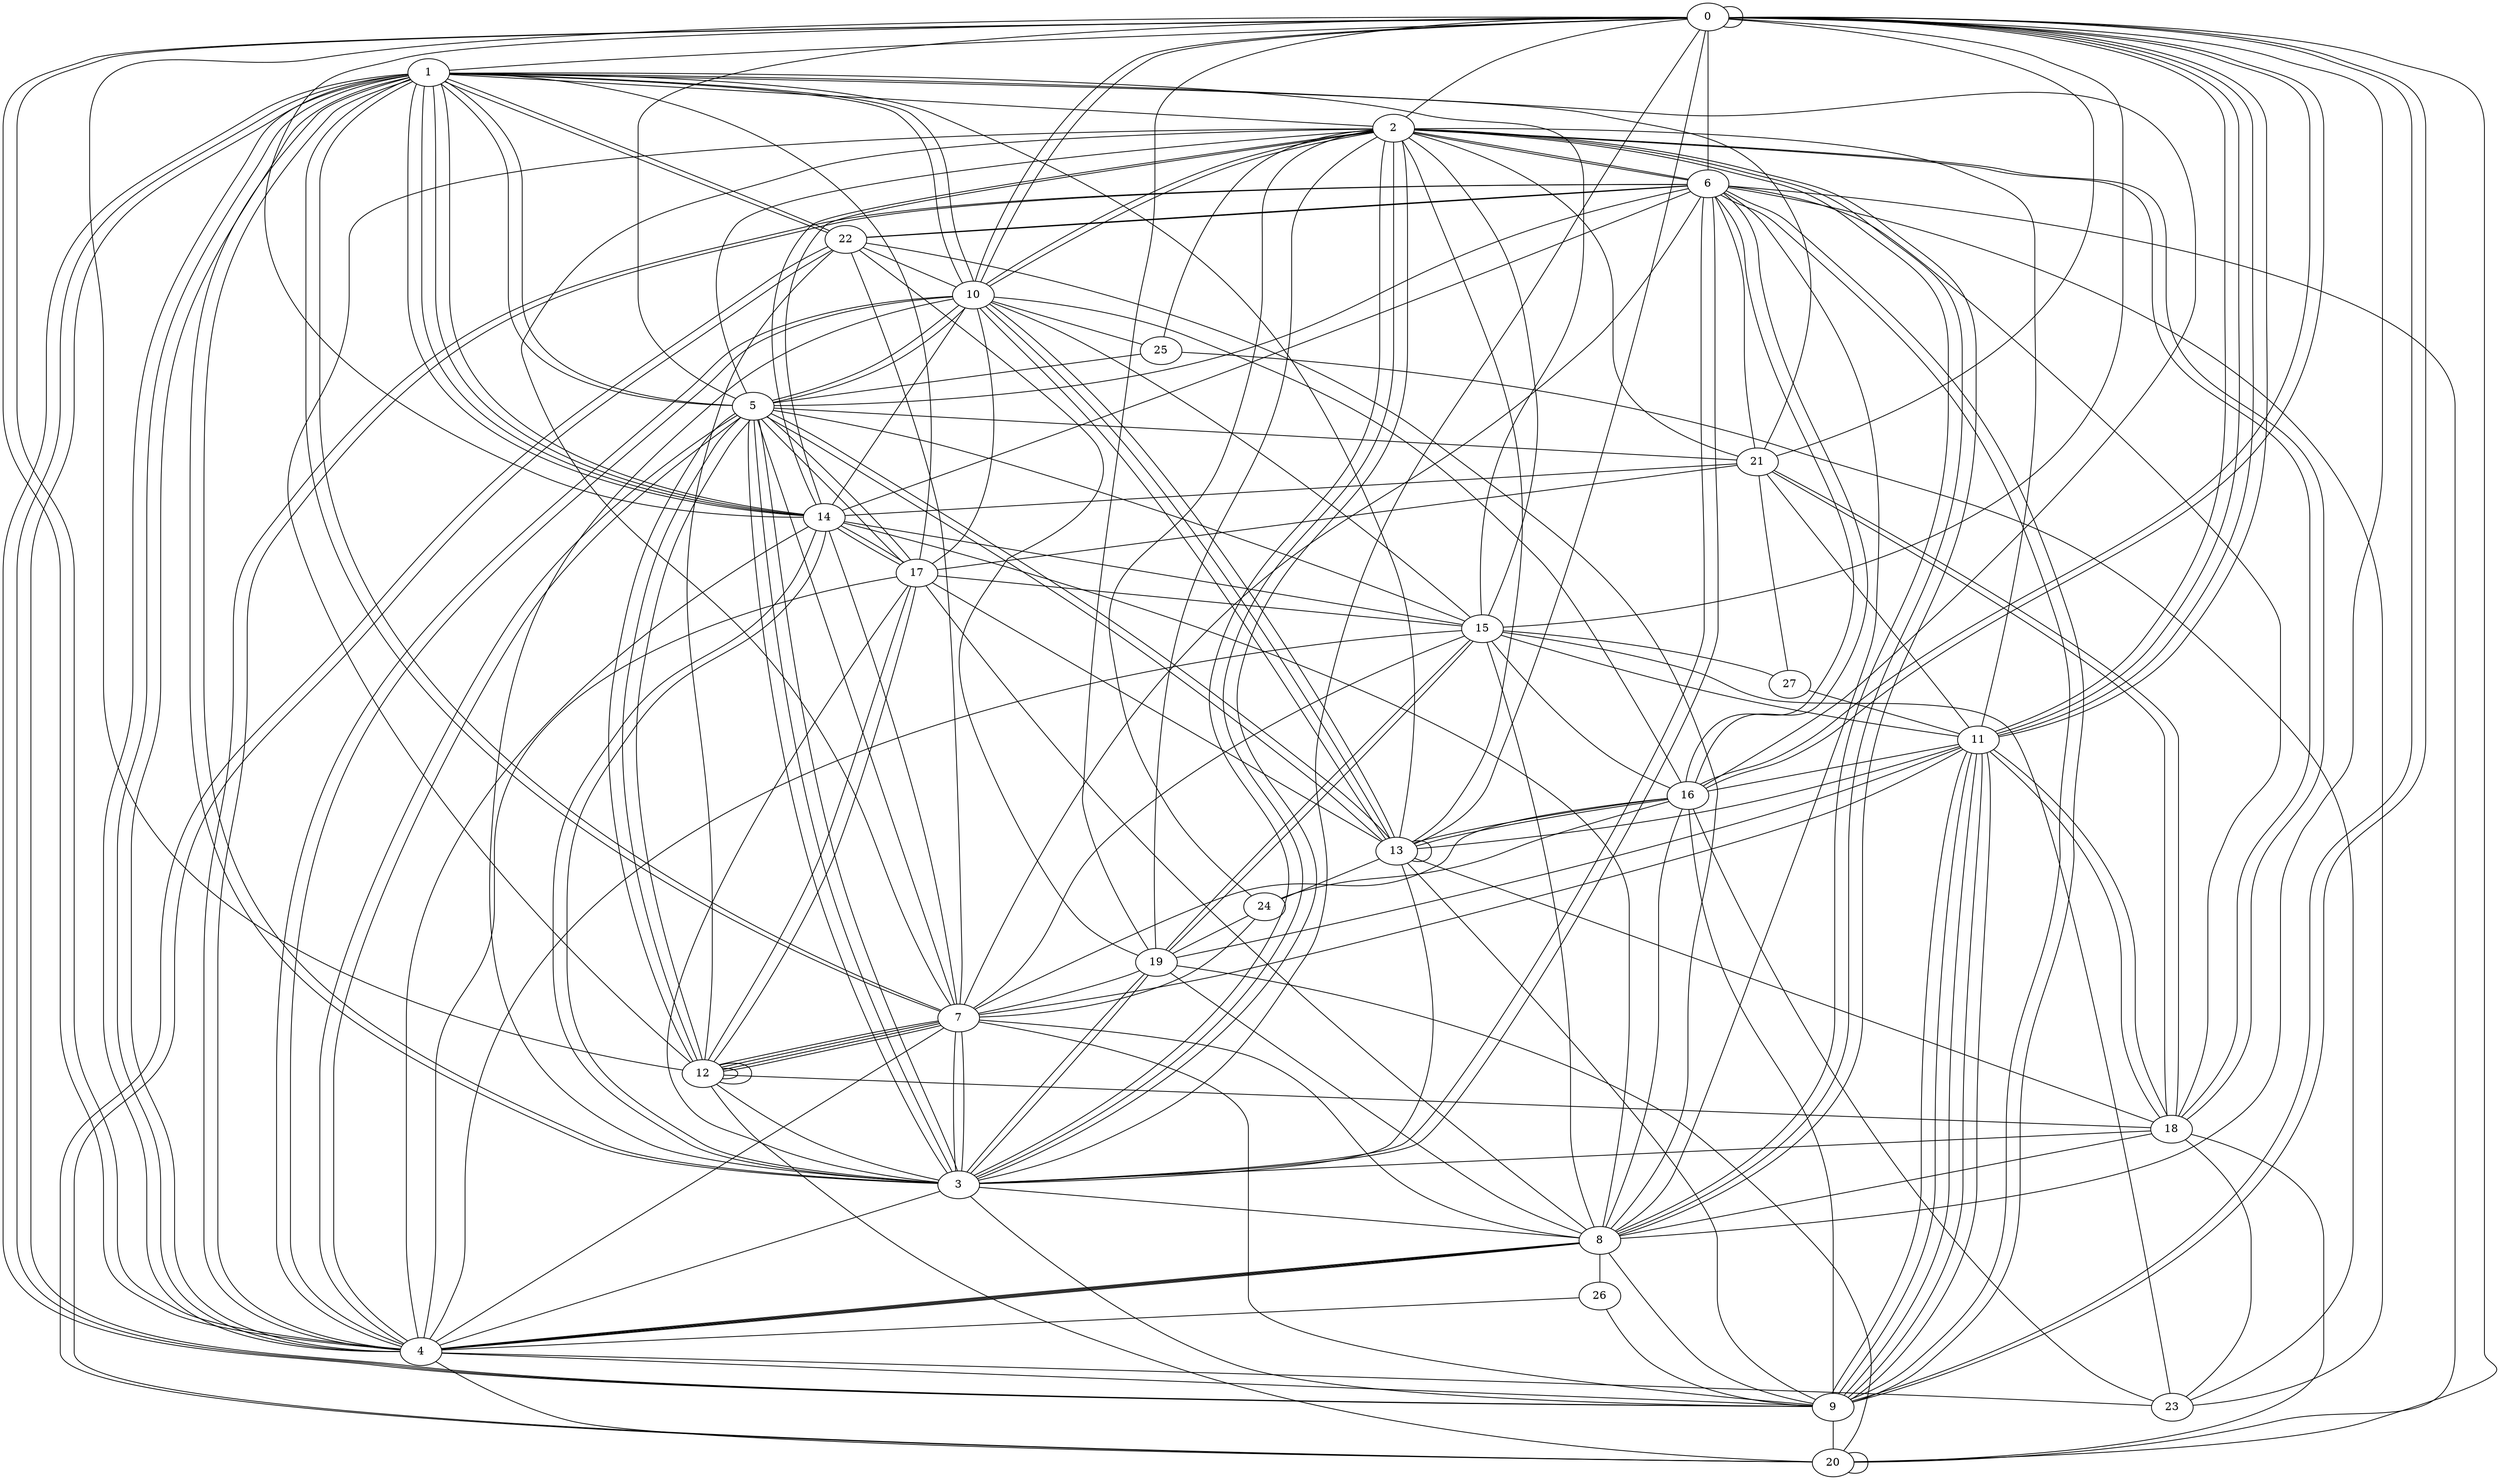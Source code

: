 graph G {
0;
1;
2;
3;
4;
5;
6;
7;
8;
9;
10;
11;
12;
13;
14;
15;
16;
17;
18;
19;
20;
21;
22;
23;
24;
25;
26;
27;
12--18 ;
20--22 ;
27--11 ;
4--1 ;
10--5 ;
0--11 ;
17--15 ;
3--1 ;
8--16 ;
1--13 ;
3--5 ;
15--19 ;
3--5 ;
3--2 ;
13--2 ;
24--19 ;
15--4 ;
2--6 ;
0--4 ;
6--9 ;
10--16 ;
9--0 ;
7--12 ;
17--14 ;
9--11 ;
26--9 ;
20--4 ;
5--12 ;
9--11 ;
3--13 ;
8--4 ;
13--24 ;
3--0 ;
4--17 ;
18--20 ;
13--9 ;
11--9 ;
16--1 ;
12--17 ;
20--20 ;
12--7 ;
12--2 ;
19--7 ;
12--12 ;
4--6 ;
0--15 ;
7--6 ;
18--2 ;
0--1 ;
5--21 ;
0--8 ;
3--8 ;
10--13 ;
0--20 ;
12--7 ;
21--14 ;
7--8 ;
8--22 ;
9--1 ;
1--2 ;
9--20 ;
20--19 ;
24--2 ;
2--25 ;
10--13 ;
10--4 ;
19--2 ;
3--6 ;
14--2 ;
16--6 ;
15--10 ;
9--11 ;
2--8 ;
2--15 ;
8--6 ;
20--6 ;
18--13 ;
10--17 ;
25--5 ;
9--3 ;
15--5 ;
24--7 ;
15--1 ;
11--13 ;
8--26 ;
15--16 ;
14--3 ;
17--21 ;
0--13 ;
6--18 ;
12--17 ;
12--12 ;
18--21 ;
14--4 ;
22--6 ;
4--9 ;
1--7 ;
11--2 ;
2--8 ;
5--4 ;
16--13 ;
2--18 ;
10--0 ;
1--14 ;
4--10 ;
5--13 ;
12--5 ;
10--2 ;
1--21 ;
3--6 ;
14--3 ;
15--14 ;
17--1 ;
8--15 ;
14--1 ;
8--17 ;
0--4 ;
5--7 ;
17--5 ;
9--16 ;
3--7 ;
0--6 ;
6--22 ;
8--2 ;
4--1 ;
19--3 ;
26--4 ;
11--9 ;
0--21 ;
18--11 ;
10--13 ;
9--0 ;
6--2 ;
14--7 ;
9--1 ;
15--7 ;
11--0 ;
18--21 ;
6--16 ;
3--1 ;
8--4 ;
11--16 ;
19--15 ;
18--3 ;
5--10 ;
3--17 ;
20--12 ;
20--22 ;
1--4 ;
15--23 ;
4--6 ;
13--17 ;
0--2 ;
7--12 ;
0--11 ;
12--22 ;
0--5 ;
11--0 ;
5--13 ;
11--7 ;
2--10 ;
21--2 ;
12--5 ;
9--7 ;
14--6 ;
0--14 ;
3--7 ;
1--14 ;
1--5 ;
3--2 ;
14--1 ;
5--17 ;
16--0 ;
2--14 ;
23--6 ;
27--21 ;
5--2 ;
19--3 ;
5--3 ;
4--5 ;
16--23 ;
22--10 ;
18--23 ;
16--7 ;
7--1 ;
22--7 ;
1--5 ;
0--10 ;
6--21 ;
19--11 ;
4--7 ;
4--8 ;
1--9 ;
19--22 ;
13--16 ;
8--19 ;
3--4 ;
25--23 ;
19--0 ;
0--0 ;
10--1 ;
2--7 ;
9--8 ;
11--15 ;
0--12 ;
8--4 ;
10--3 ;
14--17 ;
22--1 ;
18--8 ;
3--2 ;
13--13 ;
15--27 ;
10--25 ;
22--1 ;
14--10 ;
6--5 ;
0--16 ;
14--8 ;
3--12 ;
4--23 ;
9--6 ;
18--11 ;
21--11 ;
10--1 ;
24--16 ;
}
